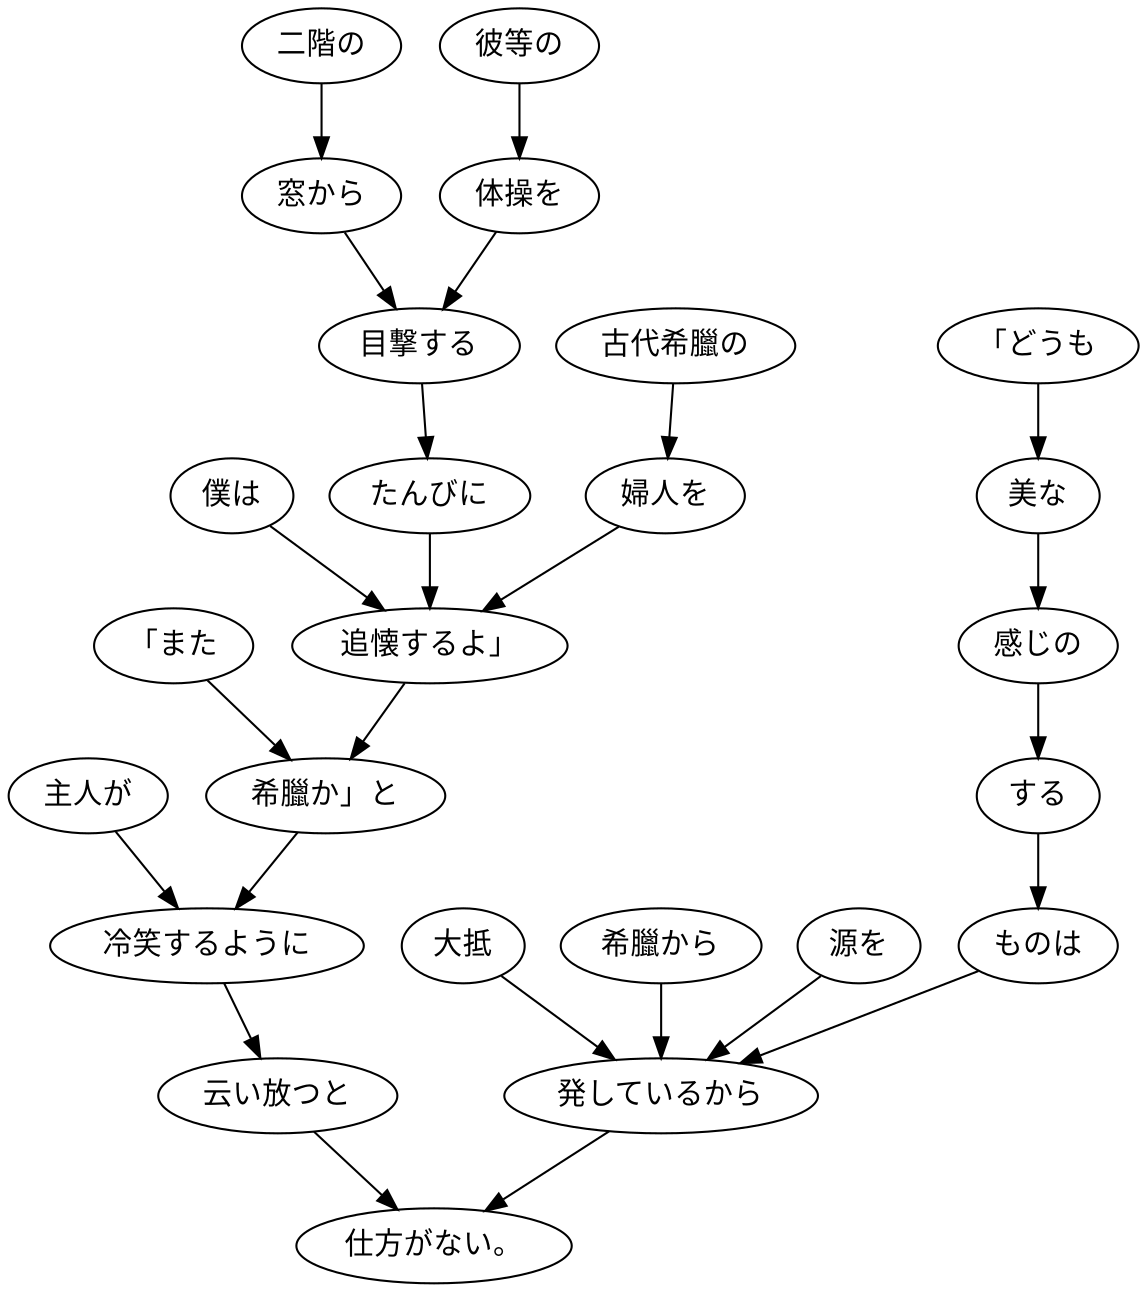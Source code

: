 digraph graph3719 {
	node0 [label="僕は"];
	node1 [label="二階の"];
	node2 [label="窓から"];
	node3 [label="彼等の"];
	node4 [label="体操を"];
	node5 [label="目撃する"];
	node6 [label="たんびに"];
	node7 [label="古代希臘の"];
	node8 [label="婦人を"];
	node9 [label="追懐するよ」"];
	node10 [label="「また"];
	node11 [label="希臘か」と"];
	node12 [label="主人が"];
	node13 [label="冷笑するように"];
	node14 [label="云い放つと"];
	node15 [label="「どうも"];
	node16 [label="美な"];
	node17 [label="感じの"];
	node18 [label="する"];
	node19 [label="ものは"];
	node20 [label="大抵"];
	node21 [label="希臘から"];
	node22 [label="源を"];
	node23 [label="発しているから"];
	node24 [label="仕方がない。"];
	node0 -> node9;
	node1 -> node2;
	node2 -> node5;
	node3 -> node4;
	node4 -> node5;
	node5 -> node6;
	node6 -> node9;
	node7 -> node8;
	node8 -> node9;
	node9 -> node11;
	node10 -> node11;
	node11 -> node13;
	node12 -> node13;
	node13 -> node14;
	node14 -> node24;
	node15 -> node16;
	node16 -> node17;
	node17 -> node18;
	node18 -> node19;
	node19 -> node23;
	node20 -> node23;
	node21 -> node23;
	node22 -> node23;
	node23 -> node24;
}
